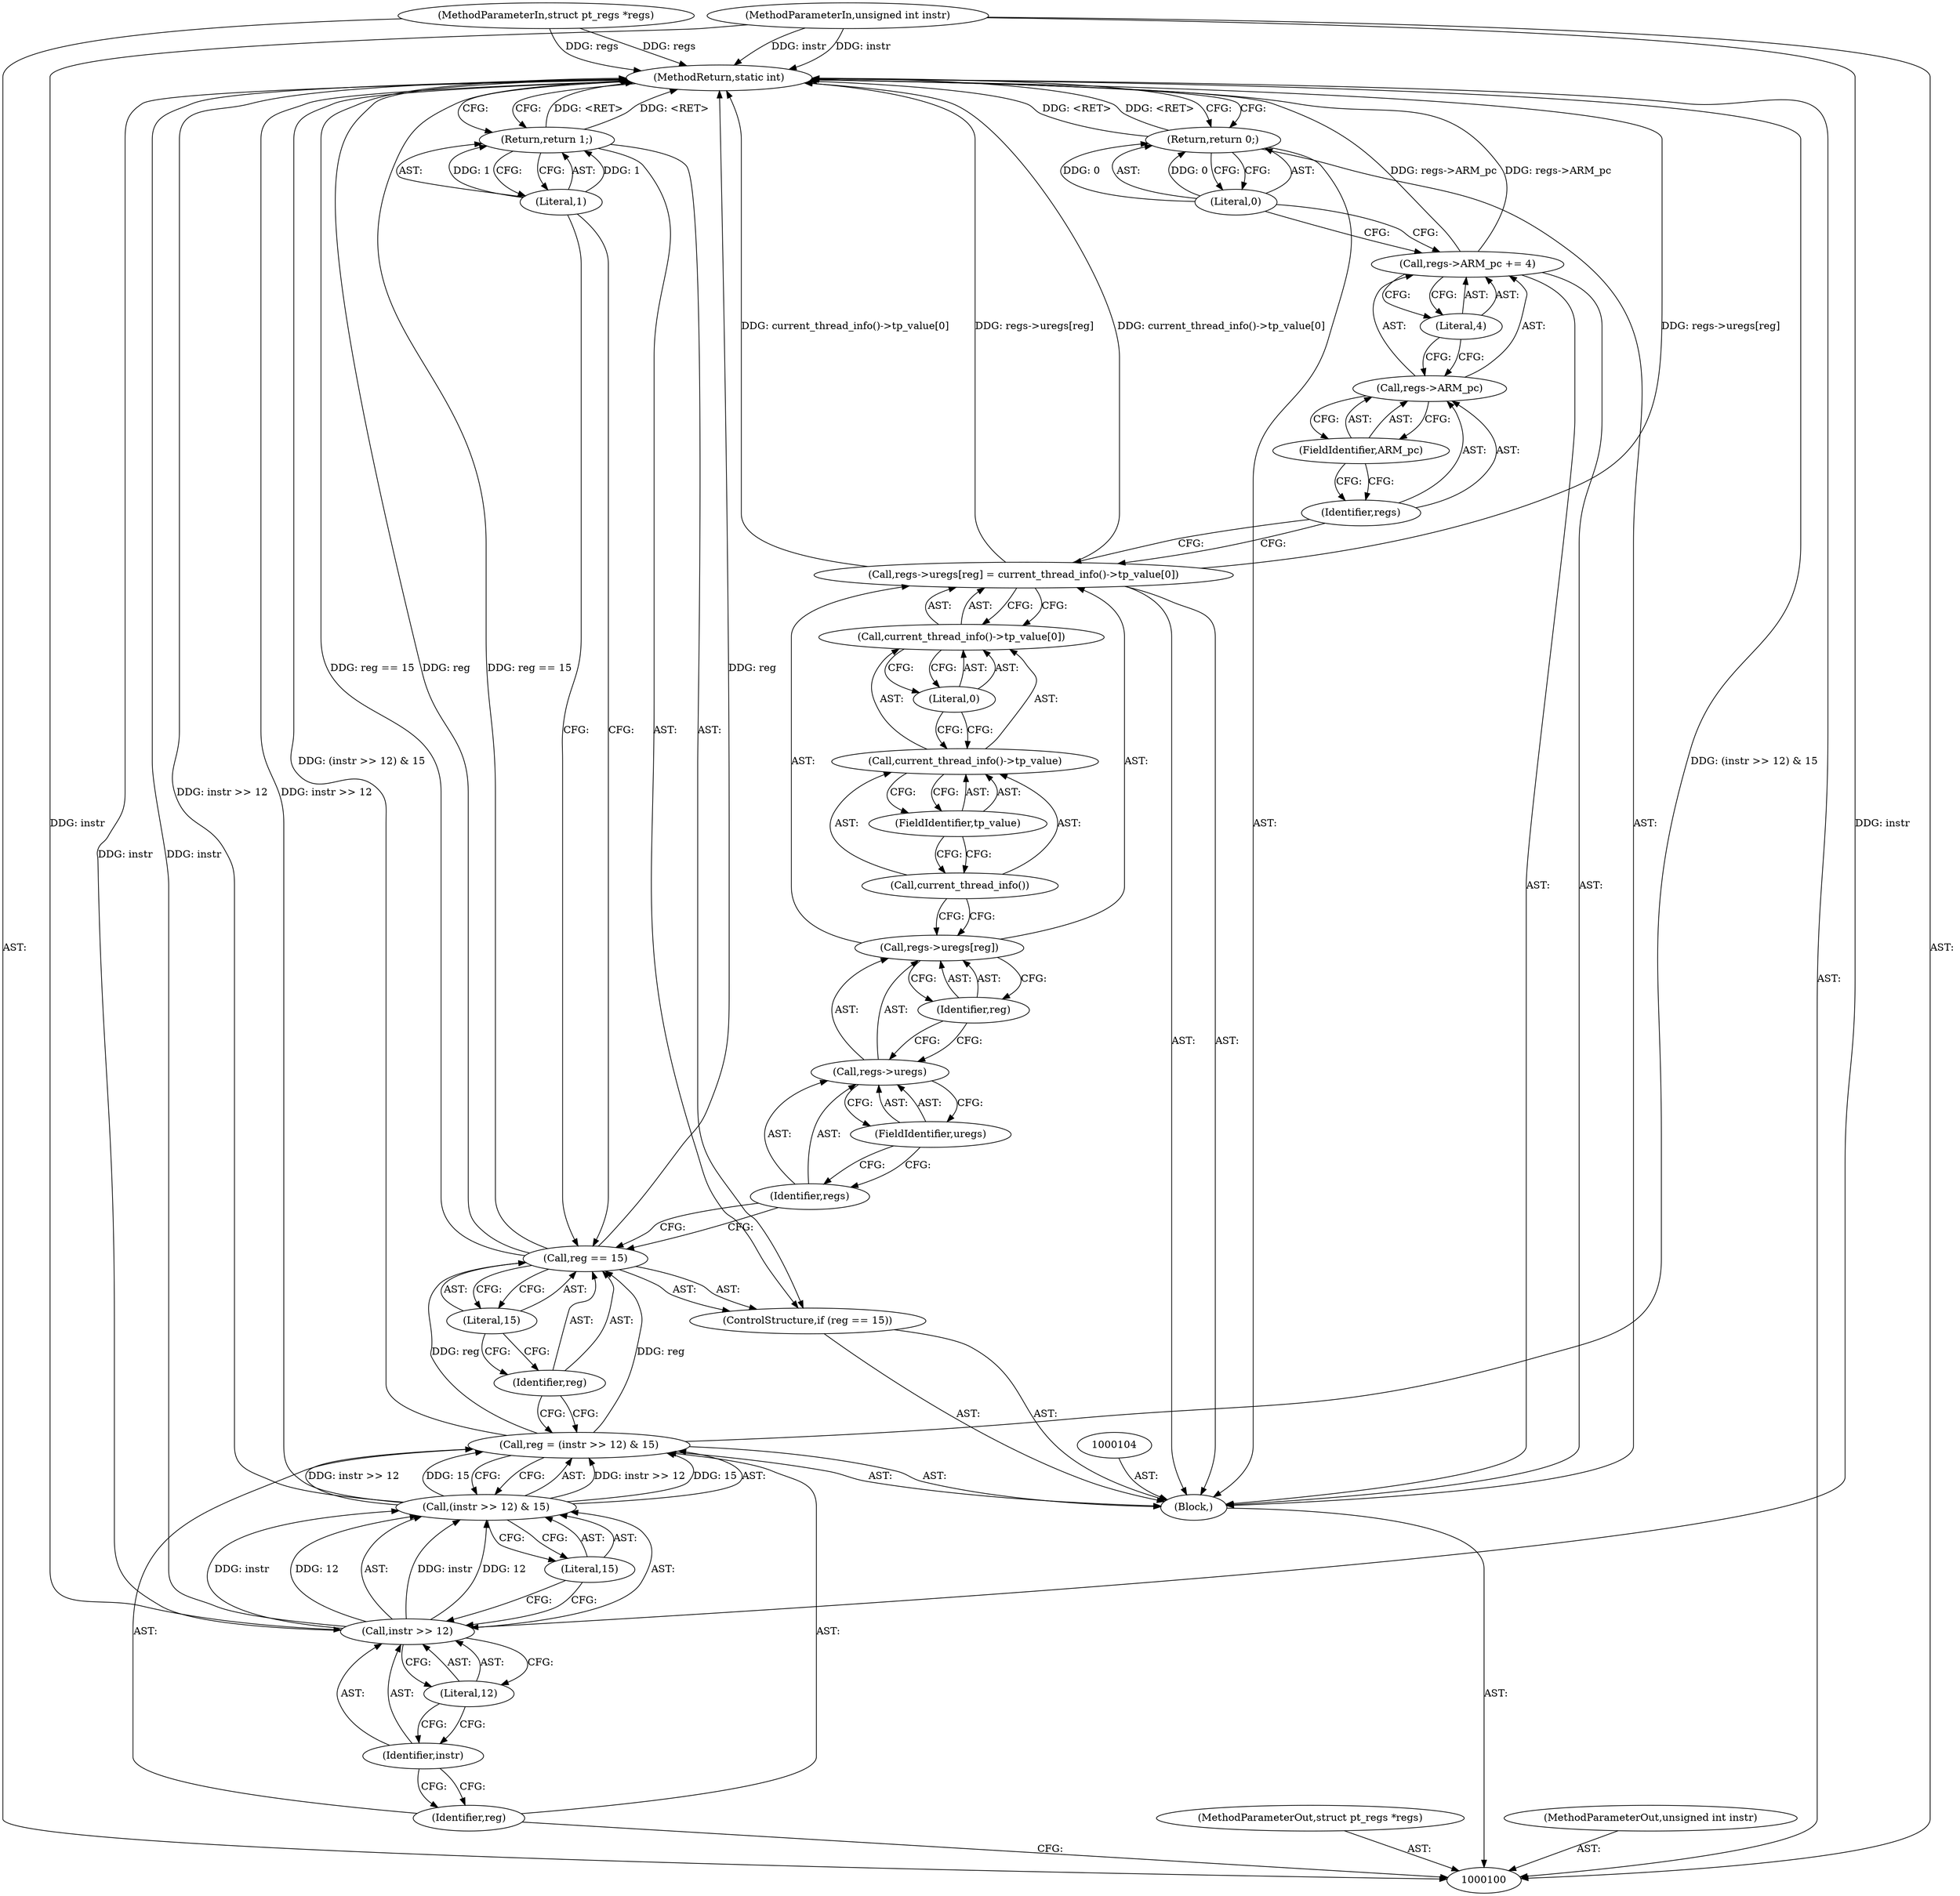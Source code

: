 digraph "0_linux_a4780adeefd042482f624f5e0d577bf9cdcbb760_2" {
"1000136" [label="(MethodReturn,static int)"];
"1000101" [label="(MethodParameterIn,struct pt_regs *regs)"];
"1000181" [label="(MethodParameterOut,struct pt_regs *regs)"];
"1000102" [label="(MethodParameterIn,unsigned int instr)"];
"1000182" [label="(MethodParameterOut,unsigned int instr)"];
"1000103" [label="(Block,)"];
"1000107" [label="(Call,(instr >> 12) & 15)"];
"1000108" [label="(Call,instr >> 12)"];
"1000109" [label="(Identifier,instr)"];
"1000110" [label="(Literal,12)"];
"1000111" [label="(Literal,15)"];
"1000105" [label="(Call,reg = (instr >> 12) & 15)"];
"1000106" [label="(Identifier,reg)"];
"1000115" [label="(Literal,15)"];
"1000112" [label="(ControlStructure,if (reg == 15))"];
"1000113" [label="(Call,reg == 15)"];
"1000114" [label="(Identifier,reg)"];
"1000117" [label="(Literal,1)"];
"1000116" [label="(Return,return 1;)"];
"1000118" [label="(Call,regs->uregs[reg] = current_thread_info()->tp_value[0])"];
"1000119" [label="(Call,regs->uregs[reg])"];
"1000120" [label="(Call,regs->uregs)"];
"1000121" [label="(Identifier,regs)"];
"1000123" [label="(Identifier,reg)"];
"1000124" [label="(Call,current_thread_info()->tp_value[0])"];
"1000125" [label="(Call,current_thread_info()->tp_value)"];
"1000126" [label="(Call,current_thread_info())"];
"1000127" [label="(FieldIdentifier,tp_value)"];
"1000128" [label="(Literal,0)"];
"1000122" [label="(FieldIdentifier,uregs)"];
"1000133" [label="(Literal,4)"];
"1000129" [label="(Call,regs->ARM_pc += 4)"];
"1000130" [label="(Call,regs->ARM_pc)"];
"1000131" [label="(Identifier,regs)"];
"1000132" [label="(FieldIdentifier,ARM_pc)"];
"1000134" [label="(Return,return 0;)"];
"1000135" [label="(Literal,0)"];
"1000136" -> "1000100"  [label="AST: "];
"1000136" -> "1000116"  [label="CFG: "];
"1000136" -> "1000134"  [label="CFG: "];
"1000107" -> "1000136"  [label="DDG: instr >> 12"];
"1000105" -> "1000136"  [label="DDG: (instr >> 12) & 15"];
"1000113" -> "1000136"  [label="DDG: reg"];
"1000113" -> "1000136"  [label="DDG: reg == 15"];
"1000102" -> "1000136"  [label="DDG: instr"];
"1000118" -> "1000136"  [label="DDG: regs->uregs[reg]"];
"1000118" -> "1000136"  [label="DDG: current_thread_info()->tp_value[0]"];
"1000108" -> "1000136"  [label="DDG: instr"];
"1000129" -> "1000136"  [label="DDG: regs->ARM_pc"];
"1000101" -> "1000136"  [label="DDG: regs"];
"1000134" -> "1000136"  [label="DDG: <RET>"];
"1000116" -> "1000136"  [label="DDG: <RET>"];
"1000101" -> "1000100"  [label="AST: "];
"1000101" -> "1000136"  [label="DDG: regs"];
"1000181" -> "1000100"  [label="AST: "];
"1000102" -> "1000100"  [label="AST: "];
"1000102" -> "1000136"  [label="DDG: instr"];
"1000102" -> "1000108"  [label="DDG: instr"];
"1000182" -> "1000100"  [label="AST: "];
"1000103" -> "1000100"  [label="AST: "];
"1000104" -> "1000103"  [label="AST: "];
"1000105" -> "1000103"  [label="AST: "];
"1000112" -> "1000103"  [label="AST: "];
"1000118" -> "1000103"  [label="AST: "];
"1000129" -> "1000103"  [label="AST: "];
"1000134" -> "1000103"  [label="AST: "];
"1000107" -> "1000105"  [label="AST: "];
"1000107" -> "1000111"  [label="CFG: "];
"1000108" -> "1000107"  [label="AST: "];
"1000111" -> "1000107"  [label="AST: "];
"1000105" -> "1000107"  [label="CFG: "];
"1000107" -> "1000136"  [label="DDG: instr >> 12"];
"1000107" -> "1000105"  [label="DDG: instr >> 12"];
"1000107" -> "1000105"  [label="DDG: 15"];
"1000108" -> "1000107"  [label="DDG: instr"];
"1000108" -> "1000107"  [label="DDG: 12"];
"1000108" -> "1000107"  [label="AST: "];
"1000108" -> "1000110"  [label="CFG: "];
"1000109" -> "1000108"  [label="AST: "];
"1000110" -> "1000108"  [label="AST: "];
"1000111" -> "1000108"  [label="CFG: "];
"1000108" -> "1000136"  [label="DDG: instr"];
"1000108" -> "1000107"  [label="DDG: instr"];
"1000108" -> "1000107"  [label="DDG: 12"];
"1000102" -> "1000108"  [label="DDG: instr"];
"1000109" -> "1000108"  [label="AST: "];
"1000109" -> "1000106"  [label="CFG: "];
"1000110" -> "1000109"  [label="CFG: "];
"1000110" -> "1000108"  [label="AST: "];
"1000110" -> "1000109"  [label="CFG: "];
"1000108" -> "1000110"  [label="CFG: "];
"1000111" -> "1000107"  [label="AST: "];
"1000111" -> "1000108"  [label="CFG: "];
"1000107" -> "1000111"  [label="CFG: "];
"1000105" -> "1000103"  [label="AST: "];
"1000105" -> "1000107"  [label="CFG: "];
"1000106" -> "1000105"  [label="AST: "];
"1000107" -> "1000105"  [label="AST: "];
"1000114" -> "1000105"  [label="CFG: "];
"1000105" -> "1000136"  [label="DDG: (instr >> 12) & 15"];
"1000107" -> "1000105"  [label="DDG: instr >> 12"];
"1000107" -> "1000105"  [label="DDG: 15"];
"1000105" -> "1000113"  [label="DDG: reg"];
"1000106" -> "1000105"  [label="AST: "];
"1000106" -> "1000100"  [label="CFG: "];
"1000109" -> "1000106"  [label="CFG: "];
"1000115" -> "1000113"  [label="AST: "];
"1000115" -> "1000114"  [label="CFG: "];
"1000113" -> "1000115"  [label="CFG: "];
"1000112" -> "1000103"  [label="AST: "];
"1000113" -> "1000112"  [label="AST: "];
"1000116" -> "1000112"  [label="AST: "];
"1000113" -> "1000112"  [label="AST: "];
"1000113" -> "1000115"  [label="CFG: "];
"1000114" -> "1000113"  [label="AST: "];
"1000115" -> "1000113"  [label="AST: "];
"1000117" -> "1000113"  [label="CFG: "];
"1000121" -> "1000113"  [label="CFG: "];
"1000113" -> "1000136"  [label="DDG: reg"];
"1000113" -> "1000136"  [label="DDG: reg == 15"];
"1000105" -> "1000113"  [label="DDG: reg"];
"1000114" -> "1000113"  [label="AST: "];
"1000114" -> "1000105"  [label="CFG: "];
"1000115" -> "1000114"  [label="CFG: "];
"1000117" -> "1000116"  [label="AST: "];
"1000117" -> "1000113"  [label="CFG: "];
"1000116" -> "1000117"  [label="CFG: "];
"1000117" -> "1000116"  [label="DDG: 1"];
"1000116" -> "1000112"  [label="AST: "];
"1000116" -> "1000117"  [label="CFG: "];
"1000117" -> "1000116"  [label="AST: "];
"1000136" -> "1000116"  [label="CFG: "];
"1000116" -> "1000136"  [label="DDG: <RET>"];
"1000117" -> "1000116"  [label="DDG: 1"];
"1000118" -> "1000103"  [label="AST: "];
"1000118" -> "1000124"  [label="CFG: "];
"1000119" -> "1000118"  [label="AST: "];
"1000124" -> "1000118"  [label="AST: "];
"1000131" -> "1000118"  [label="CFG: "];
"1000118" -> "1000136"  [label="DDG: regs->uregs[reg]"];
"1000118" -> "1000136"  [label="DDG: current_thread_info()->tp_value[0]"];
"1000119" -> "1000118"  [label="AST: "];
"1000119" -> "1000123"  [label="CFG: "];
"1000120" -> "1000119"  [label="AST: "];
"1000123" -> "1000119"  [label="AST: "];
"1000126" -> "1000119"  [label="CFG: "];
"1000120" -> "1000119"  [label="AST: "];
"1000120" -> "1000122"  [label="CFG: "];
"1000121" -> "1000120"  [label="AST: "];
"1000122" -> "1000120"  [label="AST: "];
"1000123" -> "1000120"  [label="CFG: "];
"1000121" -> "1000120"  [label="AST: "];
"1000121" -> "1000113"  [label="CFG: "];
"1000122" -> "1000121"  [label="CFG: "];
"1000123" -> "1000119"  [label="AST: "];
"1000123" -> "1000120"  [label="CFG: "];
"1000119" -> "1000123"  [label="CFG: "];
"1000124" -> "1000118"  [label="AST: "];
"1000124" -> "1000128"  [label="CFG: "];
"1000125" -> "1000124"  [label="AST: "];
"1000128" -> "1000124"  [label="AST: "];
"1000118" -> "1000124"  [label="CFG: "];
"1000125" -> "1000124"  [label="AST: "];
"1000125" -> "1000127"  [label="CFG: "];
"1000126" -> "1000125"  [label="AST: "];
"1000127" -> "1000125"  [label="AST: "];
"1000128" -> "1000125"  [label="CFG: "];
"1000126" -> "1000125"  [label="AST: "];
"1000126" -> "1000119"  [label="CFG: "];
"1000127" -> "1000126"  [label="CFG: "];
"1000127" -> "1000125"  [label="AST: "];
"1000127" -> "1000126"  [label="CFG: "];
"1000125" -> "1000127"  [label="CFG: "];
"1000128" -> "1000124"  [label="AST: "];
"1000128" -> "1000125"  [label="CFG: "];
"1000124" -> "1000128"  [label="CFG: "];
"1000122" -> "1000120"  [label="AST: "];
"1000122" -> "1000121"  [label="CFG: "];
"1000120" -> "1000122"  [label="CFG: "];
"1000133" -> "1000129"  [label="AST: "];
"1000133" -> "1000130"  [label="CFG: "];
"1000129" -> "1000133"  [label="CFG: "];
"1000129" -> "1000103"  [label="AST: "];
"1000129" -> "1000133"  [label="CFG: "];
"1000130" -> "1000129"  [label="AST: "];
"1000133" -> "1000129"  [label="AST: "];
"1000135" -> "1000129"  [label="CFG: "];
"1000129" -> "1000136"  [label="DDG: regs->ARM_pc"];
"1000130" -> "1000129"  [label="AST: "];
"1000130" -> "1000132"  [label="CFG: "];
"1000131" -> "1000130"  [label="AST: "];
"1000132" -> "1000130"  [label="AST: "];
"1000133" -> "1000130"  [label="CFG: "];
"1000131" -> "1000130"  [label="AST: "];
"1000131" -> "1000118"  [label="CFG: "];
"1000132" -> "1000131"  [label="CFG: "];
"1000132" -> "1000130"  [label="AST: "];
"1000132" -> "1000131"  [label="CFG: "];
"1000130" -> "1000132"  [label="CFG: "];
"1000134" -> "1000103"  [label="AST: "];
"1000134" -> "1000135"  [label="CFG: "];
"1000135" -> "1000134"  [label="AST: "];
"1000136" -> "1000134"  [label="CFG: "];
"1000134" -> "1000136"  [label="DDG: <RET>"];
"1000135" -> "1000134"  [label="DDG: 0"];
"1000135" -> "1000134"  [label="AST: "];
"1000135" -> "1000129"  [label="CFG: "];
"1000134" -> "1000135"  [label="CFG: "];
"1000135" -> "1000134"  [label="DDG: 0"];
}
